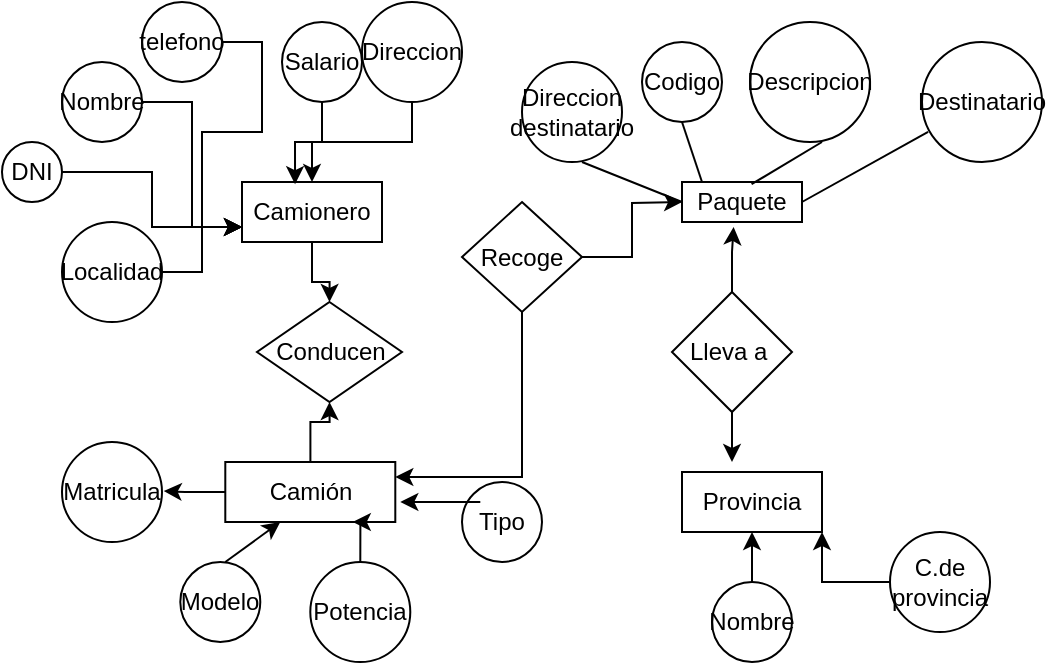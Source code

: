 <mxfile version="17.4.6" type="device"><diagram id="9YAX-S66Dq1NklZS5Yul" name="Page-1"><mxGraphModel dx="599" dy="332" grid="1" gridSize="10" guides="1" tooltips="1" connect="1" arrows="1" fold="1" page="1" pageScale="1" pageWidth="827" pageHeight="1169" math="0" shadow="0"><root><mxCell id="0"/><mxCell id="1" parent="0"/><mxCell id="qSOVmX2ta-fM4tYxU-qb-56" style="edgeStyle=orthogonalEdgeStyle;rounded=0;orthogonalLoop=1;jettySize=auto;html=1;entryX=0.5;entryY=0;entryDx=0;entryDy=0;" edge="1" parent="1" source="qSOVmX2ta-fM4tYxU-qb-1" target="qSOVmX2ta-fM4tYxU-qb-53"><mxGeometry relative="1" as="geometry"/></mxCell><mxCell id="qSOVmX2ta-fM4tYxU-qb-1" value="Camionero&lt;br&gt;" style="rounded=0;whiteSpace=wrap;html=1;" vertex="1" parent="1"><mxGeometry x="120" y="120" width="70" height="30" as="geometry"/></mxCell><mxCell id="qSOVmX2ta-fM4tYxU-qb-21" style="edgeStyle=orthogonalEdgeStyle;rounded=0;orthogonalLoop=1;jettySize=auto;html=1;entryX=0.379;entryY=0.037;entryDx=0;entryDy=0;entryPerimeter=0;" edge="1" parent="1" source="qSOVmX2ta-fM4tYxU-qb-2" target="qSOVmX2ta-fM4tYxU-qb-1"><mxGeometry relative="1" as="geometry"/></mxCell><mxCell id="qSOVmX2ta-fM4tYxU-qb-2" value="Salario" style="ellipse;whiteSpace=wrap;html=1;aspect=fixed;" vertex="1" parent="1"><mxGeometry x="140" y="40" width="40" height="40" as="geometry"/></mxCell><mxCell id="qSOVmX2ta-fM4tYxU-qb-9" style="edgeStyle=orthogonalEdgeStyle;rounded=0;orthogonalLoop=1;jettySize=auto;html=1;entryX=0;entryY=0.75;entryDx=0;entryDy=0;" edge="1" parent="1" source="qSOVmX2ta-fM4tYxU-qb-3" target="qSOVmX2ta-fM4tYxU-qb-1"><mxGeometry relative="1" as="geometry"/></mxCell><mxCell id="qSOVmX2ta-fM4tYxU-qb-3" value="DNI" style="ellipse;whiteSpace=wrap;html=1;aspect=fixed;" vertex="1" parent="1"><mxGeometry y="100" width="30" height="30" as="geometry"/></mxCell><mxCell id="qSOVmX2ta-fM4tYxU-qb-19" style="edgeStyle=orthogonalEdgeStyle;rounded=0;orthogonalLoop=1;jettySize=auto;html=1;entryX=0;entryY=0.75;entryDx=0;entryDy=0;" edge="1" parent="1" source="qSOVmX2ta-fM4tYxU-qb-4" target="qSOVmX2ta-fM4tYxU-qb-1"><mxGeometry relative="1" as="geometry"/></mxCell><mxCell id="qSOVmX2ta-fM4tYxU-qb-4" value="Nombre" style="ellipse;whiteSpace=wrap;html=1;aspect=fixed;" vertex="1" parent="1"><mxGeometry x="30" y="60" width="40" height="40" as="geometry"/></mxCell><mxCell id="qSOVmX2ta-fM4tYxU-qb-20" style="edgeStyle=orthogonalEdgeStyle;rounded=0;orthogonalLoop=1;jettySize=auto;html=1;entryX=0;entryY=0.75;entryDx=0;entryDy=0;" edge="1" parent="1" source="qSOVmX2ta-fM4tYxU-qb-5" target="qSOVmX2ta-fM4tYxU-qb-1"><mxGeometry relative="1" as="geometry"/></mxCell><mxCell id="qSOVmX2ta-fM4tYxU-qb-5" value="telefono" style="ellipse;whiteSpace=wrap;html=1;aspect=fixed;" vertex="1" parent="1"><mxGeometry x="70" y="30" width="40" height="40" as="geometry"/></mxCell><mxCell id="qSOVmX2ta-fM4tYxU-qb-22" style="edgeStyle=orthogonalEdgeStyle;rounded=0;orthogonalLoop=1;jettySize=auto;html=1;entryX=0.5;entryY=0;entryDx=0;entryDy=0;" edge="1" parent="1" source="qSOVmX2ta-fM4tYxU-qb-6" target="qSOVmX2ta-fM4tYxU-qb-1"><mxGeometry relative="1" as="geometry"/></mxCell><mxCell id="qSOVmX2ta-fM4tYxU-qb-6" value="Direccion" style="ellipse;whiteSpace=wrap;html=1;aspect=fixed;" vertex="1" parent="1"><mxGeometry x="180" y="30" width="50" height="50" as="geometry"/></mxCell><mxCell id="qSOVmX2ta-fM4tYxU-qb-10" style="edgeStyle=orthogonalEdgeStyle;rounded=0;orthogonalLoop=1;jettySize=auto;html=1;entryX=0;entryY=0.75;entryDx=0;entryDy=0;" edge="1" parent="1" source="qSOVmX2ta-fM4tYxU-qb-8" target="qSOVmX2ta-fM4tYxU-qb-1"><mxGeometry relative="1" as="geometry"/></mxCell><mxCell id="qSOVmX2ta-fM4tYxU-qb-8" value="Localidad" style="ellipse;whiteSpace=wrap;html=1;aspect=fixed;" vertex="1" parent="1"><mxGeometry x="30" y="140" width="50" height="50" as="geometry"/></mxCell><mxCell id="qSOVmX2ta-fM4tYxU-qb-23" value="Paquete" style="rounded=0;whiteSpace=wrap;html=1;" vertex="1" parent="1"><mxGeometry x="340" y="120" width="60" height="20" as="geometry"/></mxCell><mxCell id="qSOVmX2ta-fM4tYxU-qb-24" value="Codigo" style="ellipse;whiteSpace=wrap;html=1;aspect=fixed;" vertex="1" parent="1"><mxGeometry x="320" y="50" width="40" height="40" as="geometry"/></mxCell><mxCell id="qSOVmX2ta-fM4tYxU-qb-25" value="Destinatario" style="ellipse;whiteSpace=wrap;html=1;aspect=fixed;" vertex="1" parent="1"><mxGeometry x="460" y="50" width="60" height="60" as="geometry"/></mxCell><mxCell id="qSOVmX2ta-fM4tYxU-qb-26" value="Descripcion" style="ellipse;whiteSpace=wrap;html=1;aspect=fixed;" vertex="1" parent="1"><mxGeometry x="374" y="40" width="60" height="60" as="geometry"/></mxCell><mxCell id="qSOVmX2ta-fM4tYxU-qb-27" value="Direccion&lt;br&gt;destinatario" style="ellipse;whiteSpace=wrap;html=1;aspect=fixed;" vertex="1" parent="1"><mxGeometry x="260" y="60" width="50" height="50" as="geometry"/></mxCell><mxCell id="qSOVmX2ta-fM4tYxU-qb-30" value="" style="endArrow=none;html=1;rounded=0;exitX=0;exitY=0.5;exitDx=0;exitDy=0;" edge="1" parent="1" source="qSOVmX2ta-fM4tYxU-qb-23"><mxGeometry width="50" height="50" relative="1" as="geometry"><mxPoint x="360" y="150" as="sourcePoint"/><mxPoint x="290" y="110" as="targetPoint"/></mxGeometry></mxCell><mxCell id="qSOVmX2ta-fM4tYxU-qb-31" value="" style="endArrow=none;html=1;rounded=0;entryX=0.5;entryY=1;entryDx=0;entryDy=0;" edge="1" parent="1" target="qSOVmX2ta-fM4tYxU-qb-24"><mxGeometry width="50" height="50" relative="1" as="geometry"><mxPoint x="350" y="120" as="sourcePoint"/><mxPoint x="410" y="100" as="targetPoint"/></mxGeometry></mxCell><mxCell id="qSOVmX2ta-fM4tYxU-qb-32" value="" style="endArrow=none;html=1;rounded=0;exitX=0.58;exitY=0.055;exitDx=0;exitDy=0;exitPerimeter=0;" edge="1" parent="1" source="qSOVmX2ta-fM4tYxU-qb-23"><mxGeometry width="50" height="50" relative="1" as="geometry"><mxPoint x="360" y="150" as="sourcePoint"/><mxPoint x="410" y="100" as="targetPoint"/></mxGeometry></mxCell><mxCell id="qSOVmX2ta-fM4tYxU-qb-33" value="" style="endArrow=none;html=1;rounded=0;entryX=0.051;entryY=0.748;entryDx=0;entryDy=0;entryPerimeter=0;" edge="1" parent="1" target="qSOVmX2ta-fM4tYxU-qb-25"><mxGeometry width="50" height="50" relative="1" as="geometry"><mxPoint x="400" y="130" as="sourcePoint"/><mxPoint x="450" y="100" as="targetPoint"/></mxGeometry></mxCell><mxCell id="qSOVmX2ta-fM4tYxU-qb-43" style="edgeStyle=orthogonalEdgeStyle;rounded=0;orthogonalLoop=1;jettySize=auto;html=1;entryX=1.034;entryY=0.291;entryDx=0;entryDy=0;entryPerimeter=0;" edge="1" parent="1" source="qSOVmX2ta-fM4tYxU-qb-34"><mxGeometry relative="1" as="geometry"><mxPoint x="80.85" y="274.55" as="targetPoint"/></mxGeometry></mxCell><mxCell id="qSOVmX2ta-fM4tYxU-qb-55" style="edgeStyle=orthogonalEdgeStyle;rounded=0;orthogonalLoop=1;jettySize=auto;html=1;entryX=0.5;entryY=1;entryDx=0;entryDy=0;" edge="1" parent="1" source="qSOVmX2ta-fM4tYxU-qb-34" target="qSOVmX2ta-fM4tYxU-qb-53"><mxGeometry relative="1" as="geometry"/></mxCell><mxCell id="qSOVmX2ta-fM4tYxU-qb-34" value="Camión" style="rounded=0;whiteSpace=wrap;html=1;" vertex="1" parent="1"><mxGeometry x="111.65" y="260" width="85" height="30" as="geometry"/></mxCell><mxCell id="qSOVmX2ta-fM4tYxU-qb-35" value="Provincia" style="rounded=0;whiteSpace=wrap;html=1;" vertex="1" parent="1"><mxGeometry x="340" y="265" width="70" height="30" as="geometry"/></mxCell><mxCell id="qSOVmX2ta-fM4tYxU-qb-37" value="Matricula" style="ellipse;whiteSpace=wrap;html=1;aspect=fixed;" vertex="1" parent="1"><mxGeometry x="30" y="250" width="50" height="50" as="geometry"/></mxCell><mxCell id="qSOVmX2ta-fM4tYxU-qb-38" value="Modelo" style="ellipse;whiteSpace=wrap;html=1;aspect=fixed;" vertex="1" parent="1"><mxGeometry x="89.15" y="310" width="40" height="40" as="geometry"/></mxCell><mxCell id="qSOVmX2ta-fM4tYxU-qb-45" style="edgeStyle=orthogonalEdgeStyle;rounded=0;orthogonalLoop=1;jettySize=auto;html=1;entryX=0.75;entryY=1;entryDx=0;entryDy=0;" edge="1" parent="1" source="qSOVmX2ta-fM4tYxU-qb-39" target="qSOVmX2ta-fM4tYxU-qb-34"><mxGeometry relative="1" as="geometry"/></mxCell><mxCell id="qSOVmX2ta-fM4tYxU-qb-39" value="Potencia" style="ellipse;whiteSpace=wrap;html=1;aspect=fixed;" vertex="1" parent="1"><mxGeometry x="154.15" y="310" width="50" height="50" as="geometry"/></mxCell><mxCell id="qSOVmX2ta-fM4tYxU-qb-40" value="Tipo" style="ellipse;whiteSpace=wrap;html=1;aspect=fixed;" vertex="1" parent="1"><mxGeometry x="230" y="270" width="40" height="40" as="geometry"/></mxCell><mxCell id="qSOVmX2ta-fM4tYxU-qb-52" value="" style="edgeStyle=orthogonalEdgeStyle;rounded=0;orthogonalLoop=1;jettySize=auto;html=1;" edge="1" parent="1" source="qSOVmX2ta-fM4tYxU-qb-41" target="qSOVmX2ta-fM4tYxU-qb-35"><mxGeometry relative="1" as="geometry"/></mxCell><mxCell id="qSOVmX2ta-fM4tYxU-qb-41" value="Nombre" style="ellipse;whiteSpace=wrap;html=1;aspect=fixed;" vertex="1" parent="1"><mxGeometry x="355" y="320" width="40" height="40" as="geometry"/></mxCell><mxCell id="qSOVmX2ta-fM4tYxU-qb-50" style="edgeStyle=orthogonalEdgeStyle;rounded=0;orthogonalLoop=1;jettySize=auto;html=1;entryX=1;entryY=1;entryDx=0;entryDy=0;" edge="1" parent="1" source="qSOVmX2ta-fM4tYxU-qb-42" target="qSOVmX2ta-fM4tYxU-qb-35"><mxGeometry relative="1" as="geometry"/></mxCell><mxCell id="qSOVmX2ta-fM4tYxU-qb-42" value="C.de provincia" style="ellipse;whiteSpace=wrap;html=1;aspect=fixed;" vertex="1" parent="1"><mxGeometry x="444" y="295" width="50" height="50" as="geometry"/></mxCell><mxCell id="qSOVmX2ta-fM4tYxU-qb-44" value="" style="endArrow=classic;html=1;rounded=0;" edge="1" parent="1"><mxGeometry width="50" height="50" relative="1" as="geometry"><mxPoint x="111.65" y="310" as="sourcePoint"/><mxPoint x="139.15" y="290" as="targetPoint"/></mxGeometry></mxCell><mxCell id="qSOVmX2ta-fM4tYxU-qb-47" value="" style="endArrow=classic;html=1;rounded=0;exitX=0.5;exitY=0;exitDx=0;exitDy=0;" edge="1" parent="1"><mxGeometry width="50" height="50" relative="1" as="geometry"><mxPoint x="229.15" y="280" as="sourcePoint"/><mxPoint x="199.15" y="280" as="targetPoint"/><Array as="points"><mxPoint x="239.15" y="280"/></Array></mxGeometry></mxCell><mxCell id="qSOVmX2ta-fM4tYxU-qb-53" value="Conducen" style="rhombus;whiteSpace=wrap;html=1;" vertex="1" parent="1"><mxGeometry x="127.5" y="180" width="72.5" height="50" as="geometry"/></mxCell><mxCell id="qSOVmX2ta-fM4tYxU-qb-58" style="edgeStyle=orthogonalEdgeStyle;rounded=0;orthogonalLoop=1;jettySize=auto;html=1;entryX=0.43;entryY=1.124;entryDx=0;entryDy=0;entryPerimeter=0;" edge="1" parent="1" source="qSOVmX2ta-fM4tYxU-qb-57" target="qSOVmX2ta-fM4tYxU-qb-23"><mxGeometry relative="1" as="geometry"/></mxCell><mxCell id="qSOVmX2ta-fM4tYxU-qb-59" style="edgeStyle=orthogonalEdgeStyle;rounded=0;orthogonalLoop=1;jettySize=auto;html=1;" edge="1" parent="1" source="qSOVmX2ta-fM4tYxU-qb-57"><mxGeometry relative="1" as="geometry"><mxPoint x="365" y="260" as="targetPoint"/></mxGeometry></mxCell><mxCell id="qSOVmX2ta-fM4tYxU-qb-57" value="Lleva a&amp;nbsp;" style="rhombus;whiteSpace=wrap;html=1;" vertex="1" parent="1"><mxGeometry x="335" y="175" width="60" height="60" as="geometry"/></mxCell><mxCell id="qSOVmX2ta-fM4tYxU-qb-61" style="edgeStyle=orthogonalEdgeStyle;rounded=0;orthogonalLoop=1;jettySize=auto;html=1;exitX=0.5;exitY=1;exitDx=0;exitDy=0;entryX=1;entryY=0.25;entryDx=0;entryDy=0;" edge="1" parent="1" source="qSOVmX2ta-fM4tYxU-qb-60" target="qSOVmX2ta-fM4tYxU-qb-34"><mxGeometry relative="1" as="geometry"/></mxCell><mxCell id="qSOVmX2ta-fM4tYxU-qb-62" style="edgeStyle=orthogonalEdgeStyle;rounded=0;orthogonalLoop=1;jettySize=auto;html=1;" edge="1" parent="1" source="qSOVmX2ta-fM4tYxU-qb-60"><mxGeometry relative="1" as="geometry"><mxPoint x="340" y="130" as="targetPoint"/></mxGeometry></mxCell><mxCell id="qSOVmX2ta-fM4tYxU-qb-60" value="Recoge" style="rhombus;whiteSpace=wrap;html=1;" vertex="1" parent="1"><mxGeometry x="230" y="130" width="60" height="55" as="geometry"/></mxCell></root></mxGraphModel></diagram></mxfile>